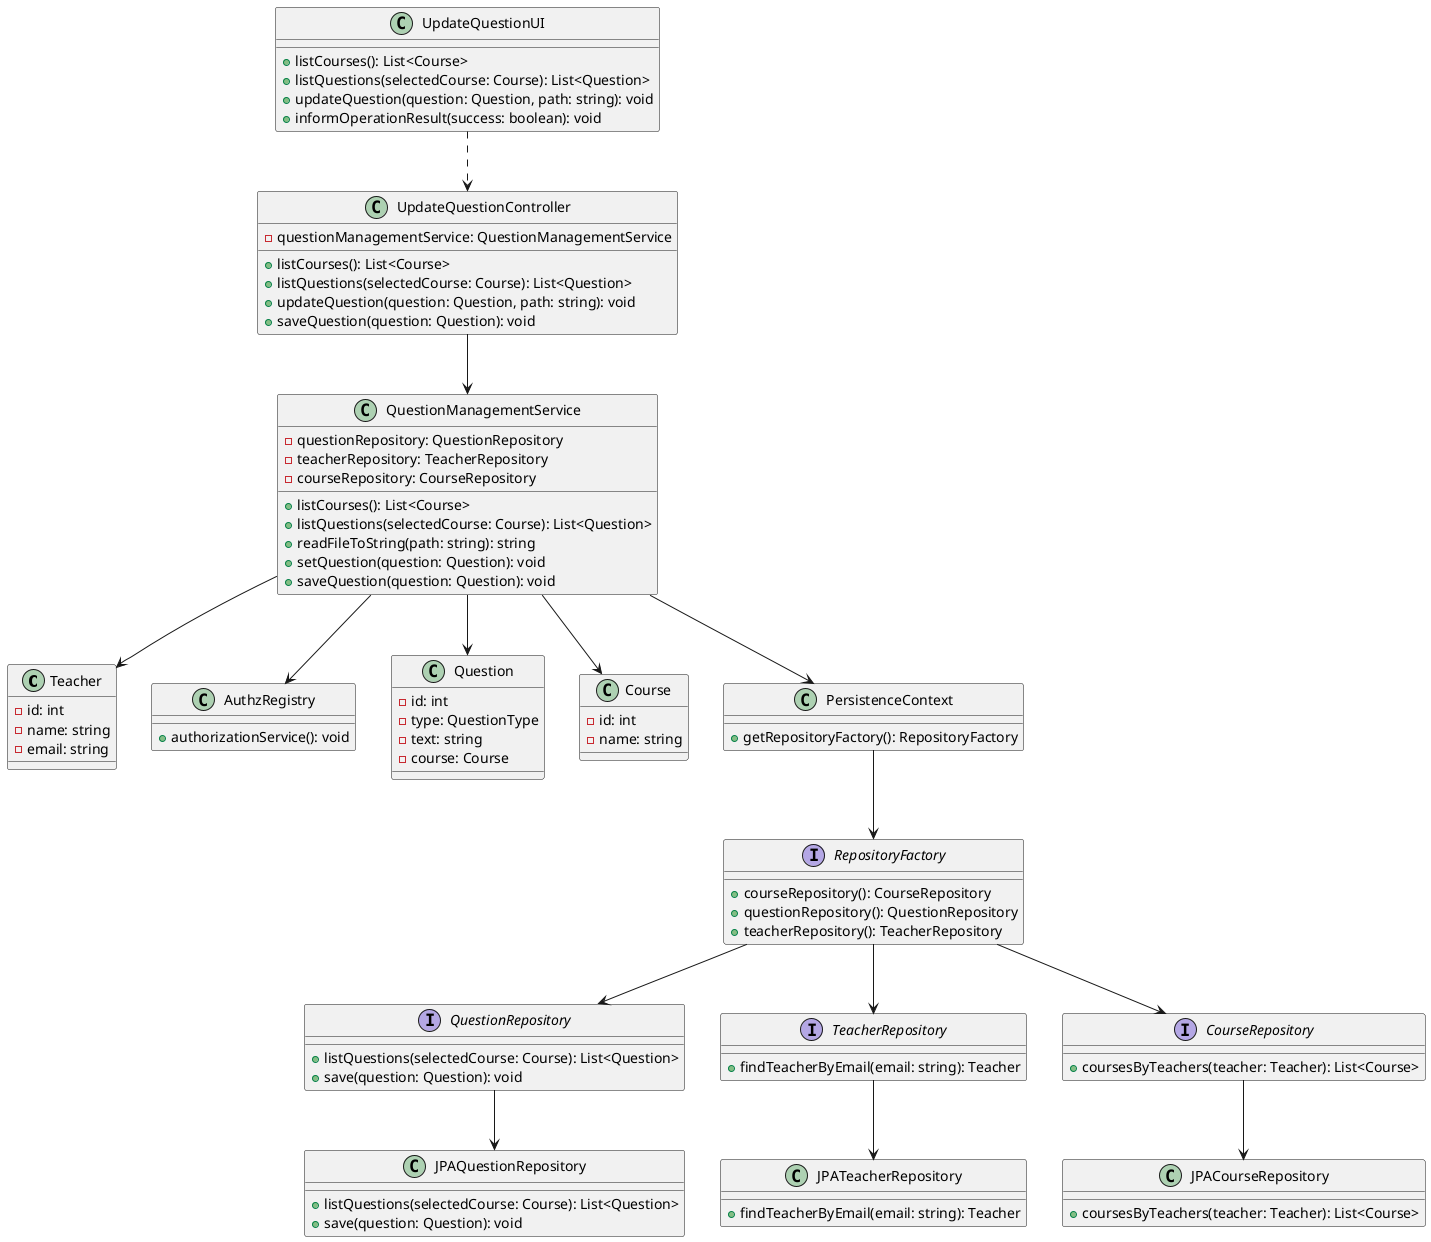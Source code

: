 @startuml


skinparam defaultFontName FG Virgil

class Teacher {
    -id: int
    -name: string
    -email: string
}

class UpdateQuestionUI {
    +listCourses(): List<Course>
    +listQuestions(selectedCourse: Course): List<Question>
    +updateQuestion(question: Question, path: string): void
    +informOperationResult(success: boolean): void
}

class UpdateQuestionController {
    -questionManagementService: QuestionManagementService
    +listCourses(): List<Course>
    +listQuestions(selectedCourse: Course): List<Question>
    +updateQuestion(question: Question, path: string): void
    +saveQuestion(question: Question): void
}

class QuestionManagementService {
    -questionRepository: QuestionRepository
    -teacherRepository: TeacherRepository
    -courseRepository: CourseRepository
    +listCourses(): List<Course>
    +listQuestions(selectedCourse: Course): List<Question>
    +readFileToString(path: string): string
    +setQuestion(question: Question): void
    +saveQuestion(question: Question): void
}

class AuthzRegistry {
    +authorizationService(): void
}

class Question {
    -id: int
    -type: QuestionType
    -text: string
    -course: Course
}

class Course {
    -id: int
    -name: string
}

class PersistenceContext {
    +getRepositoryFactory(): RepositoryFactory
}

Interface RepositoryFactory {
    +courseRepository(): CourseRepository
    +questionRepository(): QuestionRepository
    +teacherRepository(): TeacherRepository
}

Interface QuestionRepository {
    +listQuestions(selectedCourse: Course): List<Question>
    +save(question: Question): void
}

Interface TeacherRepository {
    +findTeacherByEmail(email: string): Teacher
}

Interface CourseRepository {
    +coursesByTeachers(teacher: Teacher): List<Course>
}

class JPAQuestionRepository {
    +listQuestions(selectedCourse: Course): List<Question>
    +save(question: Question): void
}

class JPATeacherRepository {
    +findTeacherByEmail(email: string): Teacher
}

class JPACourseRepository {
    +coursesByTeachers(teacher: Teacher): List<Course>
}

UpdateQuestionUI ..> UpdateQuestionController
UpdateQuestionController --> QuestionManagementService

QuestionManagementService --> AuthzRegistry
QuestionManagementService --> PersistenceContext

QuestionManagementService --> Question
QuestionManagementService --> Teacher
QuestionManagementService --> Course

PersistenceContext --> RepositoryFactory

RepositoryFactory --> CourseRepository
RepositoryFactory --> QuestionRepository
RepositoryFactory --> TeacherRepository

CourseRepository --> JPACourseRepository
QuestionRepository --> JPAQuestionRepository
TeacherRepository --> JPATeacherRepository



@enduml
